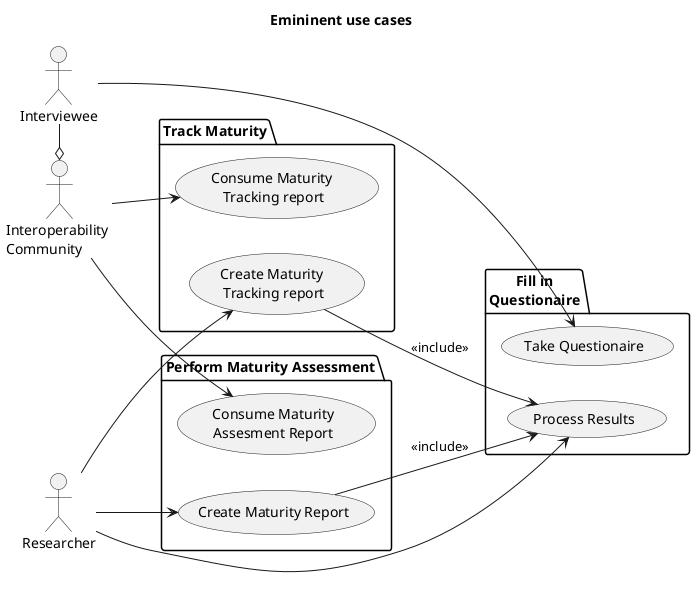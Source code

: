 ' @startuml Emininent use cases

' title "Emininent use cases"

' actor "Interoperability Community" as iopc
' actor "Interviewee" as interview
' actor "Researcher" as rsrch

' usecase "Perform Maturity Assessment" as pma
' usecase "Questionaire" as Q
' usecase "Track Maturity" as tm

' interview --o iopc

' rsrch --> pma : "Facilitates"
' iopc --> pma : "Requests"
' interview --> Q : "Takes"

' Q --> pma : <<include>>
' rsrch --> Q : Facilitates

' rsrch --> tm : "creates report"
' iopc -u-> tm : "consumes report"

' @enduml

@startuml Emininent use cases
left to right direction

title "Emininent use cases"

actor "Interoperability \nCommunity" as iopc
actor "Interviewee" as intrvw
actor "Researcher" as rsrch

package "Perform Maturity Assessment" {
    usecase "Create Maturity Report" as crmrpt
    usecase "Consume Maturity\nAssesment Report" as comrpt
}
Package "Fill in\nQuestionaire" {
    usecase "Take Questionaire" as tq
    usecase "Process Results" as pr

}
package "Track Maturity" {
    usecase "Create Maturity \nTracking report" as crmtrpt
    usecase "Consume Maturity \nTracking report" as comtrpt
}


crmtrpt --> pr : <<include>>
crmrpt --> pr : <<include>>

intrvw -r-o iopc

' "Perform Maturity Assessment" ..> "Questionaire" <<depends>>
iopc --> comrpt
iopc --> comtrpt

intrvw --> tq


rsrch --> pr 
rsrch --> crmrpt
rsrch --> crmtrpt

@enduml
